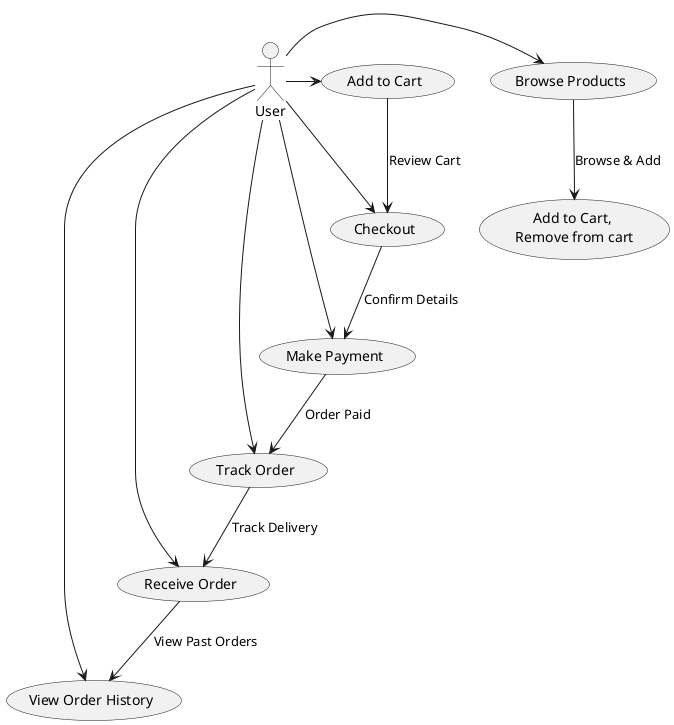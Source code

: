 @startuml
actor User

User -> (Browse Products)
User -> (Add to Cart)
User -> (Checkout)
User -> (Make Payment)
User -> (Track Order)
User -> (Receive Order)
User -> (View Order History)

(Browse Products) --> (Add to Cart, \nRemove from cart) : Browse & Add
(Add to Cart) --> (Checkout) : Review Cart
(Checkout) --> (Make Payment) : Confirm Details
(Make Payment) --> (Track Order) : Order Paid
(Track Order) --> (Receive Order) : Track Delivery
(Receive Order) --> (View Order History) : View Past Orders

@enduml

